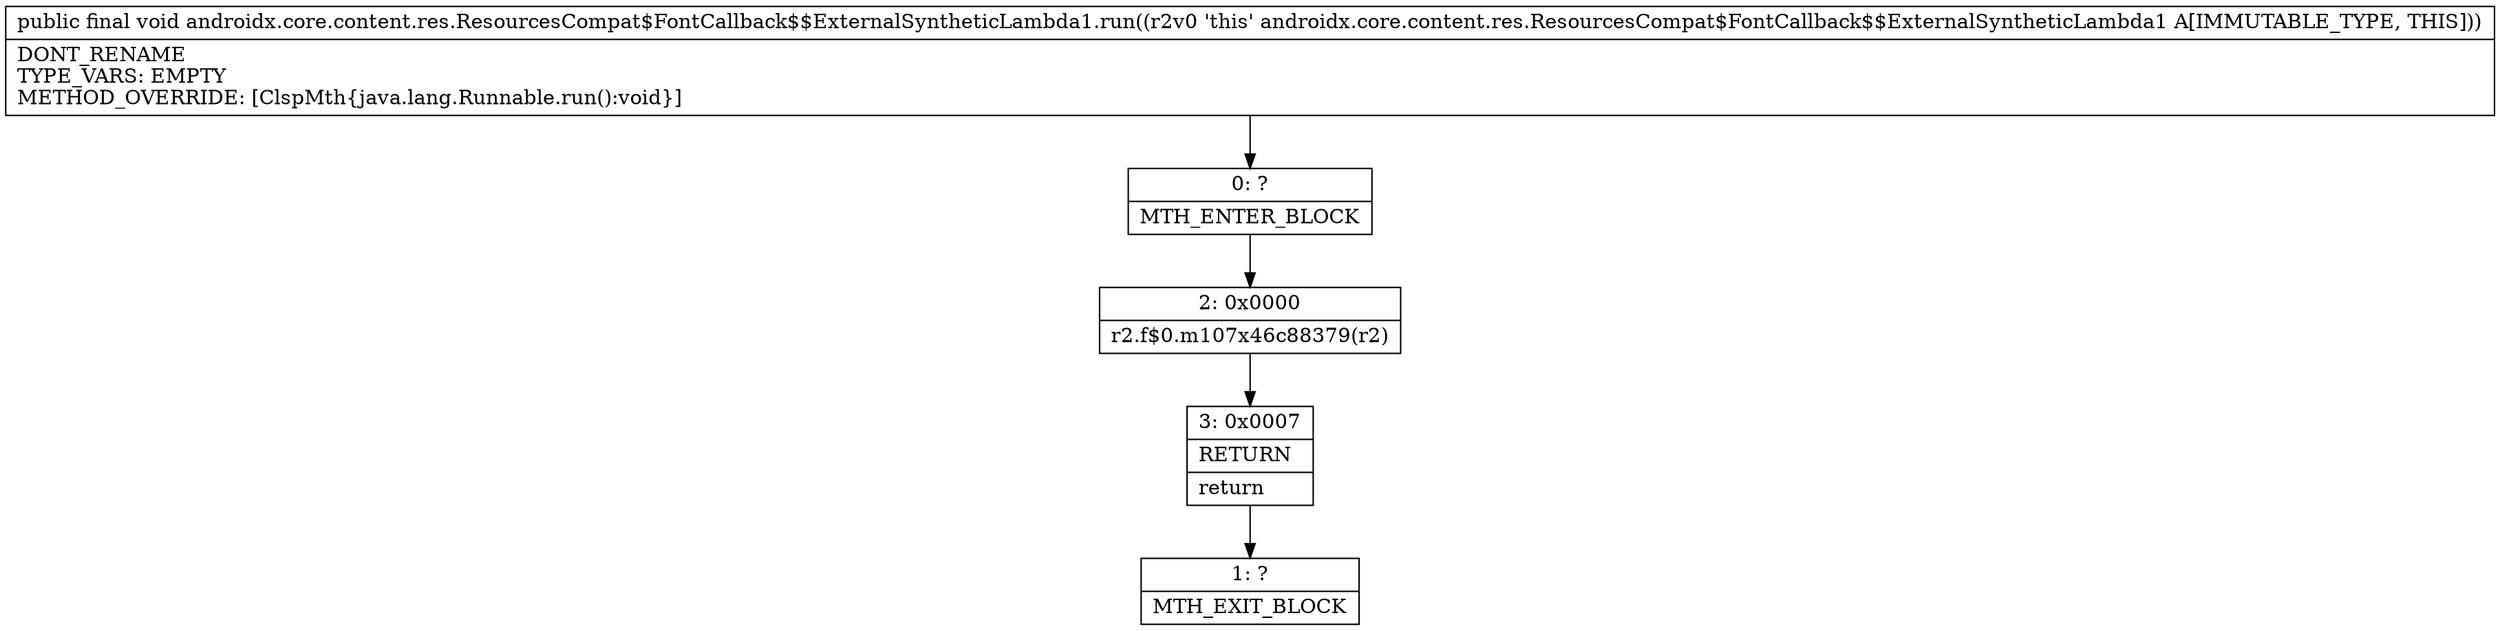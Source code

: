 digraph "CFG forandroidx.core.content.res.ResourcesCompat$FontCallback$$ExternalSyntheticLambda1.run()V" {
Node_0 [shape=record,label="{0\:\ ?|MTH_ENTER_BLOCK\l}"];
Node_2 [shape=record,label="{2\:\ 0x0000|r2.f$0.m107x46c88379(r2)\l}"];
Node_3 [shape=record,label="{3\:\ 0x0007|RETURN\l|return\l}"];
Node_1 [shape=record,label="{1\:\ ?|MTH_EXIT_BLOCK\l}"];
MethodNode[shape=record,label="{public final void androidx.core.content.res.ResourcesCompat$FontCallback$$ExternalSyntheticLambda1.run((r2v0 'this' androidx.core.content.res.ResourcesCompat$FontCallback$$ExternalSyntheticLambda1 A[IMMUTABLE_TYPE, THIS]))  | DONT_RENAME\lTYPE_VARS: EMPTY\lMETHOD_OVERRIDE: [ClspMth\{java.lang.Runnable.run():void\}]\l}"];
MethodNode -> Node_0;Node_0 -> Node_2;
Node_2 -> Node_3;
Node_3 -> Node_1;
}

